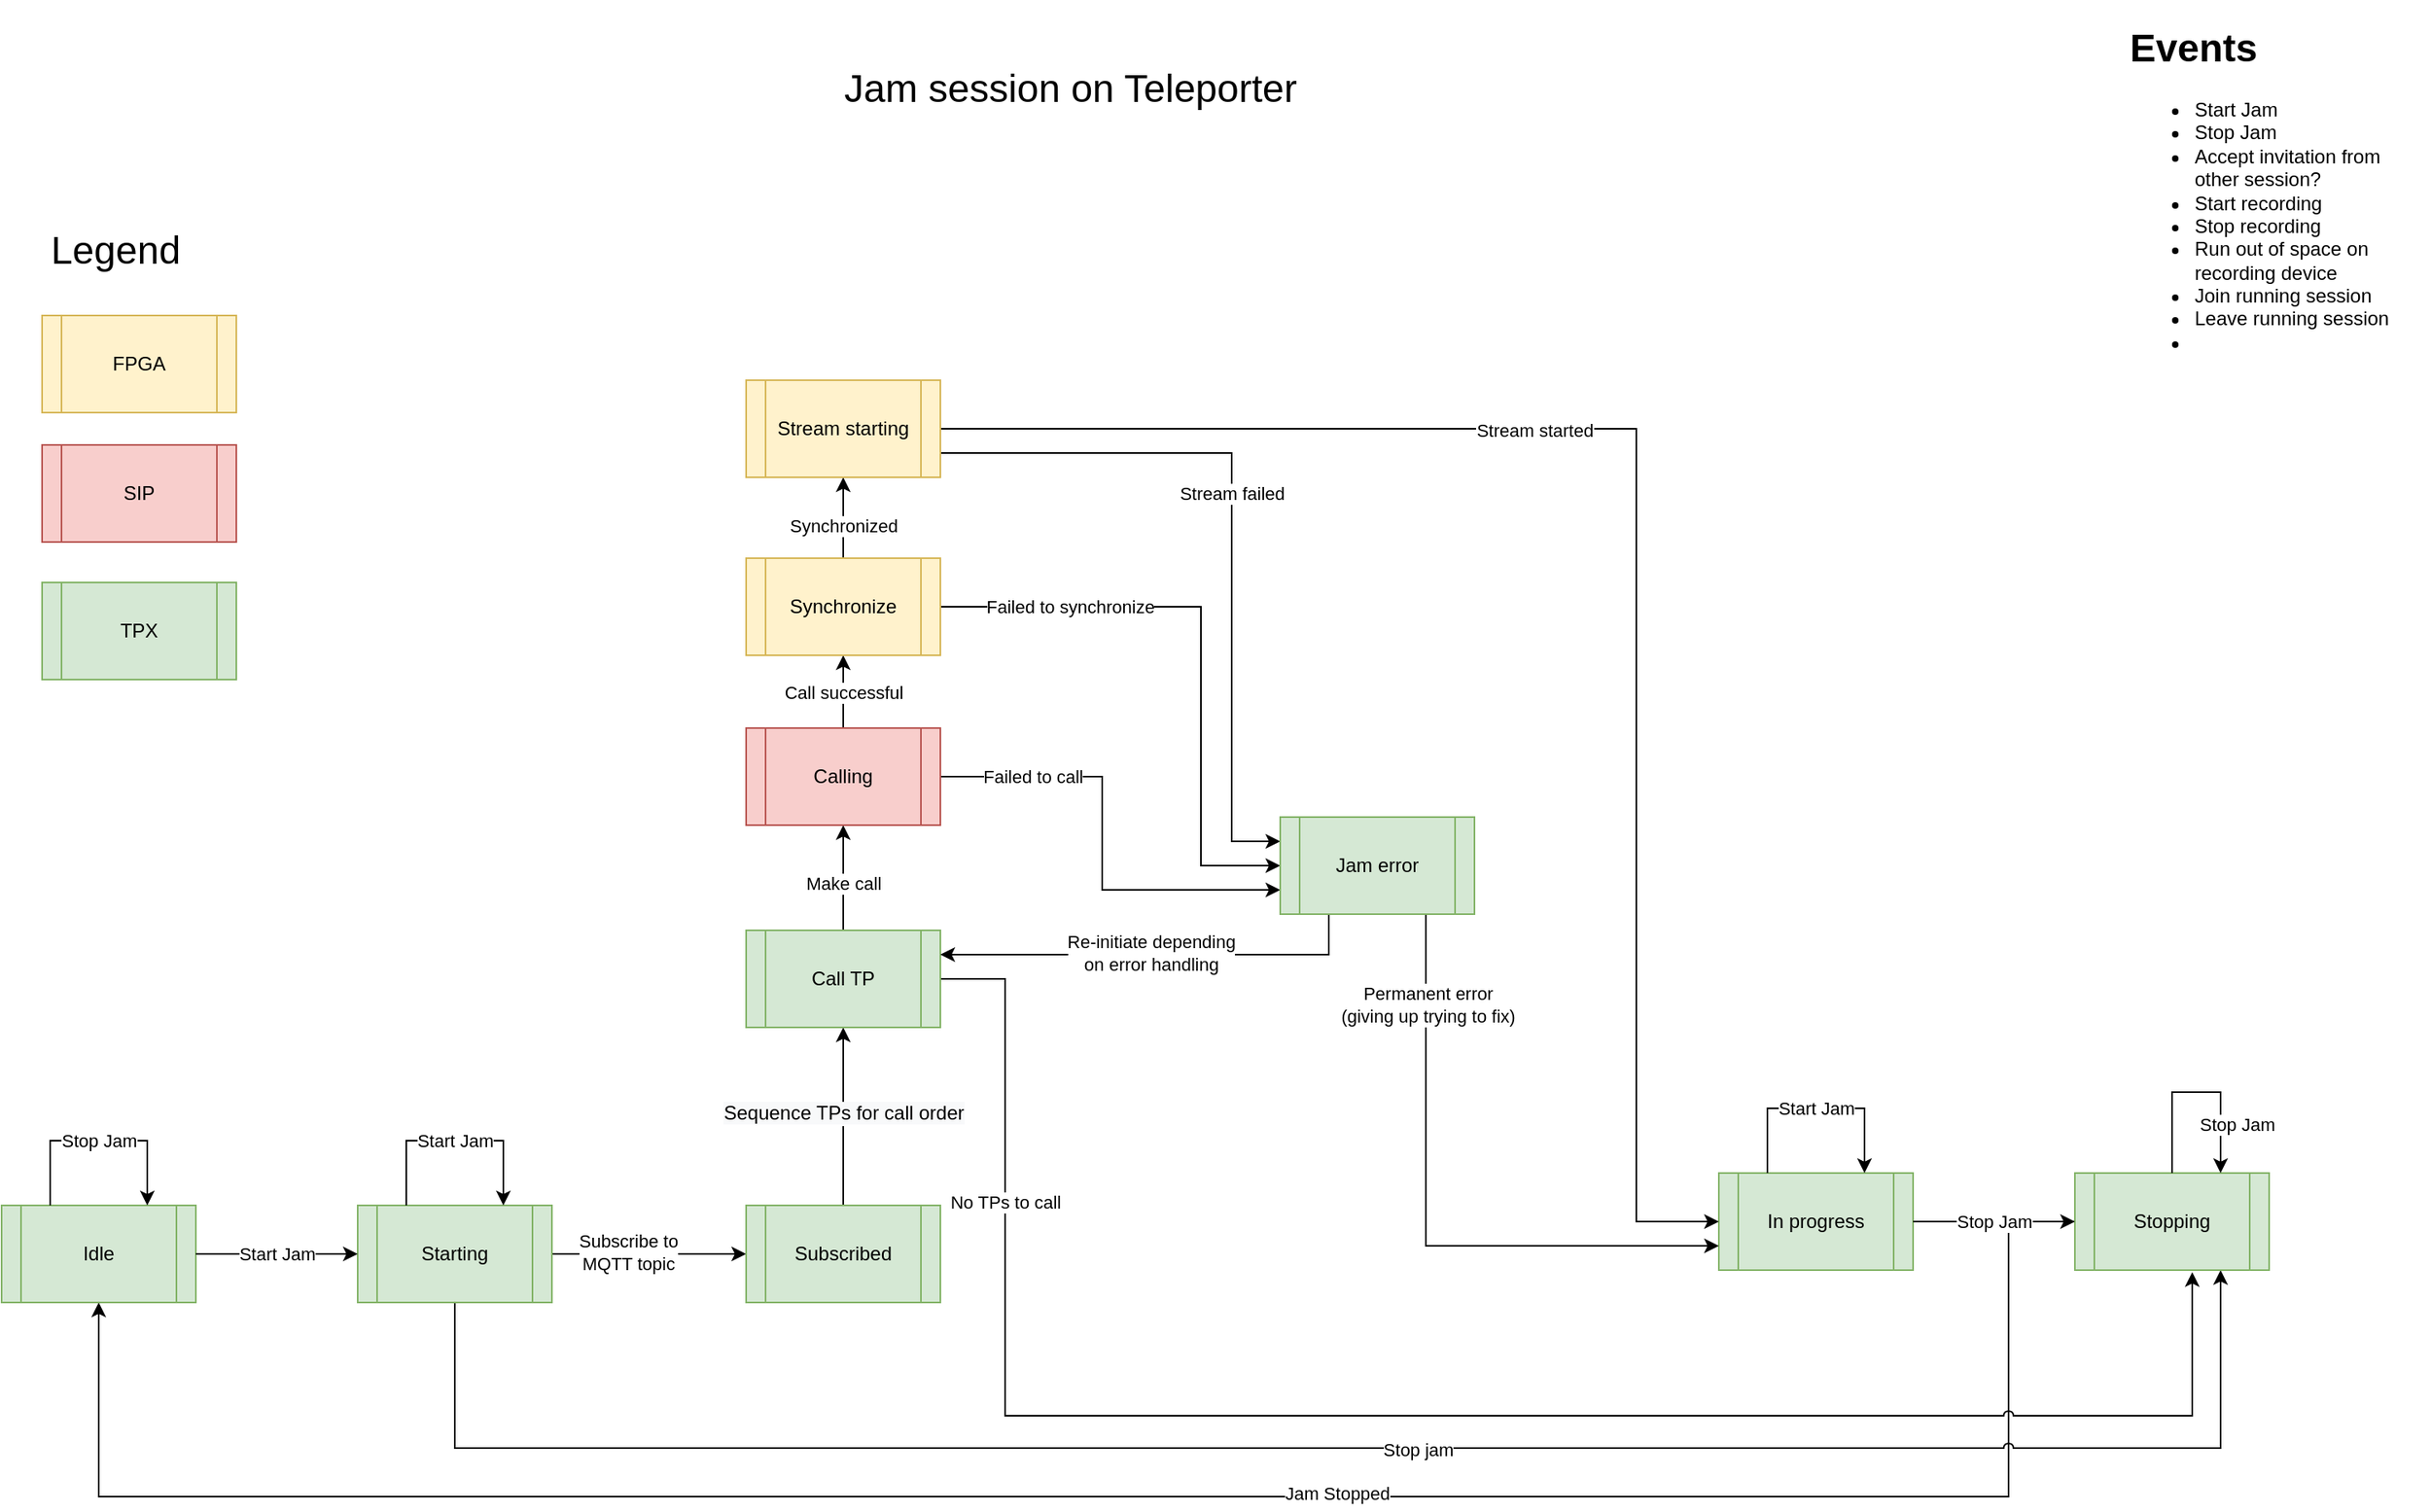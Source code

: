 <mxfile version="15.7.3" type="device" pages="5"><diagram id="mEreoi42ZR92TpzuEoXY" name="Jam session Teleporter"><mxGraphModel dx="1106" dy="2125" grid="1" gridSize="10" guides="1" tooltips="1" connect="1" arrows="1" fold="1" page="1" pageScale="1" pageWidth="850" pageHeight="1100" math="0" shadow="0"><root><mxCell id="0"/><mxCell id="1" parent="0"/><mxCell id="ZJnHxktaA1K_hiV-Tlbz-1" style="edgeStyle=orthogonalEdgeStyle;rounded=0;orthogonalLoop=1;jettySize=auto;html=1;exitX=1;exitY=0.5;exitDx=0;exitDy=0;entryX=0.5;entryY=1;entryDx=0;entryDy=0;jumpStyle=arc;" edge="1" parent="1" source="pVhmC3GO4_gb4KKHQz5N-14" target="pVhmC3GO4_gb4KKHQz5N-12"><mxGeometry relative="1" as="geometry"><Array as="points"><mxPoint x="1250" y="400"/><mxPoint x="1250" y="570"/><mxPoint x="70" y="570"/></Array></mxGeometry></mxCell><mxCell id="ZJnHxktaA1K_hiV-Tlbz-2" value="Jam Stopped" style="edgeLabel;html=1;align=center;verticalAlign=middle;resizable=0;points=[];" vertex="1" connectable="0" parent="ZJnHxktaA1K_hiV-Tlbz-1"><mxGeometry x="-0.085" y="-2" relative="1" as="geometry"><mxPoint as="offset"/></mxGeometry></mxCell><UserObject label="In progress" link="data:page/id,9lnVXU8aen6mzVKK0a2o" id="pVhmC3GO4_gb4KKHQz5N-11"><mxCell style="shape=process;whiteSpace=wrap;html=1;backgroundOutline=1;fillColor=#d5e8d4;strokeColor=#82b366;" parent="1" vertex="1"><mxGeometry x="1071" y="370" width="120" height="60" as="geometry"/></mxCell></UserObject><UserObject label="Idle" link="data:page/id,U8EBaOdCLR7E3r8FAbFl" id="pVhmC3GO4_gb4KKHQz5N-12"><mxCell style="shape=process;whiteSpace=wrap;html=1;backgroundOutline=1;fillColor=#d5e8d4;strokeColor=#82b366;" parent="1" vertex="1"><mxGeometry x="10" y="390" width="120" height="60" as="geometry"/></mxCell></UserObject><mxCell id="V5wpgYcq1DKwJ6-na83f-2" style="edgeStyle=orthogonalEdgeStyle;rounded=0;jumpStyle=arc;orthogonalLoop=1;jettySize=auto;html=1;exitX=1;exitY=0.5;exitDx=0;exitDy=0;" edge="1" parent="1" source="pVhmC3GO4_gb4KKHQz5N-13" target="V5wpgYcq1DKwJ6-na83f-1"><mxGeometry relative="1" as="geometry"/></mxCell><mxCell id="V5wpgYcq1DKwJ6-na83f-4" value="Subscribe to&lt;br&gt;MQTT topic" style="edgeLabel;html=1;align=center;verticalAlign=middle;resizable=0;points=[];" vertex="1" connectable="0" parent="V5wpgYcq1DKwJ6-na83f-2"><mxGeometry x="-0.222" y="1" relative="1" as="geometry"><mxPoint as="offset"/></mxGeometry></mxCell><mxCell id="V5wpgYcq1DKwJ6-na83f-5" style="edgeStyle=orthogonalEdgeStyle;rounded=0;jumpStyle=arc;orthogonalLoop=1;jettySize=auto;html=1;exitX=0.5;exitY=1;exitDx=0;exitDy=0;entryX=0.75;entryY=1;entryDx=0;entryDy=0;" edge="1" parent="1" source="pVhmC3GO4_gb4KKHQz5N-13" target="pVhmC3GO4_gb4KKHQz5N-14"><mxGeometry relative="1" as="geometry"><Array as="points"><mxPoint x="290" y="540"/><mxPoint x="1381" y="540"/></Array></mxGeometry></mxCell><mxCell id="-7IZi6MVh6Vy-vVD-bEq-19" value="Stop jam" style="edgeLabel;html=1;align=center;verticalAlign=middle;resizable=0;points=[];fontSize=11;" vertex="1" connectable="0" parent="V5wpgYcq1DKwJ6-na83f-5"><mxGeometry x="0.061" y="-1" relative="1" as="geometry"><mxPoint as="offset"/></mxGeometry></mxCell><UserObject label="Starting" link="data:page/id,Y24iEUwC7vuxqg33h6Id" id="pVhmC3GO4_gb4KKHQz5N-13"><mxCell style="shape=process;whiteSpace=wrap;html=1;backgroundOutline=1;fillColor=#d5e8d4;strokeColor=#82b366;" parent="1" vertex="1"><mxGeometry x="230" y="390" width="120" height="60" as="geometry"/></mxCell></UserObject><UserObject label="Stopping" link="data:page/id,RalXxItAXEA23QHP0CHe" id="pVhmC3GO4_gb4KKHQz5N-14"><mxCell style="shape=process;whiteSpace=wrap;html=1;backgroundOutline=1;fillColor=#d5e8d4;strokeColor=#82b366;" parent="1" vertex="1"><mxGeometry x="1291" y="370" width="120" height="60" as="geometry"/></mxCell></UserObject><mxCell id="pVhmC3GO4_gb4KKHQz5N-18" value="" style="endArrow=classic;html=1;rounded=0;exitX=1;exitY=0.5;exitDx=0;exitDy=0;entryX=0;entryY=0.5;entryDx=0;entryDy=0;" parent="1" source="pVhmC3GO4_gb4KKHQz5N-12" target="pVhmC3GO4_gb4KKHQz5N-13" edge="1"><mxGeometry relative="1" as="geometry"><mxPoint x="140" y="520" as="sourcePoint"/><mxPoint x="240" y="520" as="targetPoint"/></mxGeometry></mxCell><mxCell id="pVhmC3GO4_gb4KKHQz5N-19" value="Start Jam" style="edgeLabel;resizable=0;html=1;align=center;verticalAlign=middle;" parent="pVhmC3GO4_gb4KKHQz5N-18" connectable="0" vertex="1"><mxGeometry relative="1" as="geometry"/></mxCell><mxCell id="pVhmC3GO4_gb4KKHQz5N-20" value="" style="endArrow=classic;html=1;rounded=0;exitX=0.25;exitY=0;exitDx=0;exitDy=0;entryX=0.75;entryY=0;entryDx=0;entryDy=0;" parent="1" source="pVhmC3GO4_gb4KKHQz5N-13" target="pVhmC3GO4_gb4KKHQz5N-13" edge="1"><mxGeometry relative="1" as="geometry"><mxPoint x="240" y="320" as="sourcePoint"/><mxPoint x="310" y="380" as="targetPoint"/><Array as="points"><mxPoint x="260" y="350"/><mxPoint x="290" y="350"/><mxPoint x="320" y="350"/></Array></mxGeometry></mxCell><mxCell id="pVhmC3GO4_gb4KKHQz5N-21" value="Start Jam" style="edgeLabel;resizable=0;html=1;align=center;verticalAlign=middle;" parent="pVhmC3GO4_gb4KKHQz5N-20" connectable="0" vertex="1"><mxGeometry relative="1" as="geometry"/></mxCell><mxCell id="pVhmC3GO4_gb4KKHQz5N-23" value="" style="endArrow=classic;html=1;rounded=0;exitX=0.25;exitY=0;exitDx=0;exitDy=0;entryX=0.75;entryY=0;entryDx=0;entryDy=0;" parent="1" source="pVhmC3GO4_gb4KKHQz5N-12" target="pVhmC3GO4_gb4KKHQz5N-12" edge="1"><mxGeometry relative="1" as="geometry"><mxPoint x="50" y="260" as="sourcePoint"/><mxPoint x="150" y="260" as="targetPoint"/><Array as="points"><mxPoint x="40" y="350"/><mxPoint x="100" y="350"/></Array></mxGeometry></mxCell><mxCell id="pVhmC3GO4_gb4KKHQz5N-24" value="Stop Jam" style="edgeLabel;resizable=0;html=1;align=center;verticalAlign=middle;" parent="pVhmC3GO4_gb4KKHQz5N-23" connectable="0" vertex="1"><mxGeometry relative="1" as="geometry"/></mxCell><mxCell id="pVhmC3GO4_gb4KKHQz5N-30" value="" style="endArrow=classic;html=1;rounded=0;exitX=1;exitY=0.5;exitDx=0;exitDy=0;entryX=0;entryY=0.5;entryDx=0;entryDy=0;" parent="1" source="pVhmC3GO4_gb4KKHQz5N-11" target="pVhmC3GO4_gb4KKHQz5N-14" edge="1"><mxGeometry relative="1" as="geometry"><mxPoint x="1181" y="450" as="sourcePoint"/><mxPoint x="1281" y="450" as="targetPoint"/></mxGeometry></mxCell><mxCell id="pVhmC3GO4_gb4KKHQz5N-31" value="Stop Jam" style="edgeLabel;resizable=0;html=1;align=center;verticalAlign=middle;" parent="pVhmC3GO4_gb4KKHQz5N-30" connectable="0" vertex="1"><mxGeometry relative="1" as="geometry"/></mxCell><mxCell id="dGB7762fwocxFcGbiS_j-3" value="" style="endArrow=classic;html=1;rounded=0;exitX=0.25;exitY=0;exitDx=0;exitDy=0;entryX=0.75;entryY=0;entryDx=0;entryDy=0;" parent="1" source="pVhmC3GO4_gb4KKHQz5N-11" target="pVhmC3GO4_gb4KKHQz5N-11" edge="1"><mxGeometry relative="1" as="geometry"><mxPoint x="1091" y="360" as="sourcePoint"/><mxPoint x="1181" y="350" as="targetPoint"/><Array as="points"><mxPoint x="1101" y="330"/><mxPoint x="1131" y="330"/><mxPoint x="1161" y="330"/></Array></mxGeometry></mxCell><mxCell id="dGB7762fwocxFcGbiS_j-4" value="Start Jam" style="edgeLabel;resizable=0;html=1;align=center;verticalAlign=middle;" parent="dGB7762fwocxFcGbiS_j-3" connectable="0" vertex="1"><mxGeometry relative="1" as="geometry"/></mxCell><mxCell id="fjxfh3IxzhqPspn0pyld-1" value="&lt;h1&gt;Events&lt;/h1&gt;&lt;div&gt;&lt;ul&gt;&lt;li&gt;Start Jam&lt;/li&gt;&lt;li&gt;Stop Jam&lt;/li&gt;&lt;li&gt;Accept invitation from other session?&lt;/li&gt;&lt;li&gt;Start recording&lt;/li&gt;&lt;li&gt;Stop recording&lt;/li&gt;&lt;li&gt;Run out of space on recording device&lt;/li&gt;&lt;li&gt;Join running session&lt;/li&gt;&lt;li&gt;Leave running session&lt;/li&gt;&lt;li&gt;&lt;br&gt;&lt;/li&gt;&lt;/ul&gt;&lt;/div&gt;" style="text;html=1;strokeColor=none;fillColor=none;spacing=5;spacingTop=-20;whiteSpace=wrap;overflow=hidden;rounded=0;" parent="1" vertex="1"><mxGeometry x="1320" y="-345" width="190" height="230" as="geometry"/></mxCell><mxCell id="KgG6YHfU0Pqj8Ie7QNVB-2" style="edgeStyle=orthogonalEdgeStyle;rounded=0;jumpStyle=arc;orthogonalLoop=1;jettySize=auto;html=1;exitX=0.5;exitY=0;exitDx=0;exitDy=0;entryX=0.5;entryY=1;entryDx=0;entryDy=0;" edge="1" parent="1" source="V5wpgYcq1DKwJ6-na83f-1" target="KgG6YHfU0Pqj8Ie7QNVB-1"><mxGeometry relative="1" as="geometry"/></mxCell><mxCell id="-7IZi6MVh6Vy-vVD-bEq-4" value="&lt;span style=&quot;font-size: 12px ; background-color: rgb(248 , 249 , 250)&quot;&gt;Sequence TPs for call order&lt;/span&gt;" style="edgeLabel;html=1;align=center;verticalAlign=middle;resizable=0;points=[];" vertex="1" connectable="0" parent="KgG6YHfU0Pqj8Ie7QNVB-2"><mxGeometry x="0.125" relative="1" as="geometry"><mxPoint y="5" as="offset"/></mxGeometry></mxCell><UserObject label="Subscribed" id="V5wpgYcq1DKwJ6-na83f-1"><mxCell style="shape=process;whiteSpace=wrap;html=1;backgroundOutline=1;fillColor=#d5e8d4;strokeColor=#82b366;" vertex="1" parent="1"><mxGeometry x="470" y="390" width="120" height="60" as="geometry"/></mxCell></UserObject><mxCell id="-7IZi6MVh6Vy-vVD-bEq-2" style="edgeStyle=orthogonalEdgeStyle;rounded=0;jumpStyle=arc;orthogonalLoop=1;jettySize=auto;html=1;exitX=0.5;exitY=0;exitDx=0;exitDy=0;entryX=0.5;entryY=1;entryDx=0;entryDy=0;" edge="1" parent="1" source="KgG6YHfU0Pqj8Ie7QNVB-1" target="-7IZi6MVh6Vy-vVD-bEq-1"><mxGeometry relative="1" as="geometry"/></mxCell><mxCell id="-7IZi6MVh6Vy-vVD-bEq-3" value="Make call" style="edgeLabel;html=1;align=center;verticalAlign=middle;resizable=0;points=[];" vertex="1" connectable="0" parent="-7IZi6MVh6Vy-vVD-bEq-2"><mxGeometry x="-0.5" y="2" relative="1" as="geometry"><mxPoint x="2" y="-13" as="offset"/></mxGeometry></mxCell><mxCell id="-7IZi6MVh6Vy-vVD-bEq-24" style="edgeStyle=orthogonalEdgeStyle;rounded=0;jumpStyle=arc;orthogonalLoop=1;jettySize=auto;html=1;exitX=1;exitY=0.5;exitDx=0;exitDy=0;fontSize=11;entryX=0.604;entryY=1.021;entryDx=0;entryDy=0;entryPerimeter=0;" edge="1" parent="1" source="KgG6YHfU0Pqj8Ie7QNVB-1" target="pVhmC3GO4_gb4KKHQz5N-14"><mxGeometry relative="1" as="geometry"><mxPoint x="1260" y="530" as="targetPoint"/><Array as="points"><mxPoint x="630" y="250"/><mxPoint x="630" y="520"/><mxPoint x="1363" y="520"/></Array></mxGeometry></mxCell><mxCell id="-7IZi6MVh6Vy-vVD-bEq-25" value="No TPs to call" style="edgeLabel;html=1;align=center;verticalAlign=middle;resizable=0;points=[];fontSize=11;" vertex="1" connectable="0" parent="-7IZi6MVh6Vy-vVD-bEq-24"><mxGeometry x="-0.686" relative="1" as="geometry"><mxPoint as="offset"/></mxGeometry></mxCell><UserObject label="Call TP" id="KgG6YHfU0Pqj8Ie7QNVB-1"><mxCell style="shape=process;whiteSpace=wrap;html=1;backgroundOutline=1;fillColor=#d5e8d4;strokeColor=#82b366;" vertex="1" parent="1"><mxGeometry x="470" y="220" width="120" height="60" as="geometry"/></mxCell></UserObject><mxCell id="-7IZi6MVh6Vy-vVD-bEq-6" value="Call successful" style="edgeStyle=orthogonalEdgeStyle;rounded=0;jumpStyle=arc;orthogonalLoop=1;jettySize=auto;html=1;exitX=0.5;exitY=0;exitDx=0;exitDy=0;entryX=0.5;entryY=1;entryDx=0;entryDy=0;" edge="1" parent="1" source="-7IZi6MVh6Vy-vVD-bEq-1" target="-7IZi6MVh6Vy-vVD-bEq-5"><mxGeometry relative="1" as="geometry"/></mxCell><mxCell id="-7IZi6MVh6Vy-vVD-bEq-22" style="edgeStyle=orthogonalEdgeStyle;rounded=0;jumpStyle=arc;orthogonalLoop=1;jettySize=auto;html=1;exitX=1;exitY=0.5;exitDx=0;exitDy=0;fontSize=11;entryX=0;entryY=0.75;entryDx=0;entryDy=0;" edge="1" parent="1" source="-7IZi6MVh6Vy-vVD-bEq-1" target="-7IZi6MVh6Vy-vVD-bEq-31"><mxGeometry relative="1" as="geometry"><Array as="points"><mxPoint x="690" y="125"/><mxPoint x="690" y="195"/></Array></mxGeometry></mxCell><mxCell id="-7IZi6MVh6Vy-vVD-bEq-23" value="Failed to call" style="edgeLabel;html=1;align=center;verticalAlign=middle;resizable=0;points=[];fontSize=11;" vertex="1" connectable="0" parent="-7IZi6MVh6Vy-vVD-bEq-22"><mxGeometry x="-0.626" y="1" relative="1" as="geometry"><mxPoint x="4" y="1" as="offset"/></mxGeometry></mxCell><UserObject label="Calling" id="-7IZi6MVh6Vy-vVD-bEq-1"><mxCell style="shape=process;whiteSpace=wrap;html=1;backgroundOutline=1;fillColor=#f8cecc;strokeColor=#b85450;" vertex="1" parent="1"><mxGeometry x="470" y="95" width="120" height="60" as="geometry"/></mxCell></UserObject><mxCell id="-7IZi6MVh6Vy-vVD-bEq-8" value="Synchronized" style="edgeStyle=orthogonalEdgeStyle;rounded=0;jumpStyle=arc;orthogonalLoop=1;jettySize=auto;html=1;exitX=0.5;exitY=0;exitDx=0;exitDy=0;" edge="1" parent="1" source="-7IZi6MVh6Vy-vVD-bEq-5" target="-7IZi6MVh6Vy-vVD-bEq-7"><mxGeometry x="-0.2" relative="1" as="geometry"><mxPoint as="offset"/></mxGeometry></mxCell><mxCell id="-7IZi6MVh6Vy-vVD-bEq-20" style="edgeStyle=orthogonalEdgeStyle;rounded=0;jumpStyle=arc;orthogonalLoop=1;jettySize=auto;html=1;exitX=1;exitY=0.5;exitDx=0;exitDy=0;entryX=0;entryY=0.5;entryDx=0;entryDy=0;fontSize=11;" edge="1" parent="1" source="-7IZi6MVh6Vy-vVD-bEq-5" target="-7IZi6MVh6Vy-vVD-bEq-31"><mxGeometry relative="1" as="geometry"><Array as="points"><mxPoint x="751" y="20"/><mxPoint x="751" y="180"/></Array></mxGeometry></mxCell><mxCell id="-7IZi6MVh6Vy-vVD-bEq-21" value="Failed to synchronize" style="edgeLabel;html=1;align=center;verticalAlign=middle;resizable=0;points=[];fontSize=11;" vertex="1" connectable="0" parent="-7IZi6MVh6Vy-vVD-bEq-20"><mxGeometry x="-0.4" y="-2" relative="1" as="geometry"><mxPoint x="-31" y="-2" as="offset"/></mxGeometry></mxCell><UserObject label="Synchronize" id="-7IZi6MVh6Vy-vVD-bEq-5"><mxCell style="shape=process;whiteSpace=wrap;html=1;backgroundOutline=1;fillColor=#fff2cc;strokeColor=#d6b656;" vertex="1" parent="1"><mxGeometry x="470" y="-10" width="120" height="60" as="geometry"/></mxCell></UserObject><mxCell id="-7IZi6MVh6Vy-vVD-bEq-10" style="edgeStyle=orthogonalEdgeStyle;rounded=0;jumpStyle=arc;orthogonalLoop=1;jettySize=auto;html=1;exitX=1;exitY=0.5;exitDx=0;exitDy=0;entryX=0;entryY=0.5;entryDx=0;entryDy=0;" edge="1" parent="1" source="-7IZi6MVh6Vy-vVD-bEq-7" target="pVhmC3GO4_gb4KKHQz5N-11"><mxGeometry relative="1" as="geometry"><Array as="points"><mxPoint x="1020" y="-90"/><mxPoint x="1020" y="400"/></Array></mxGeometry></mxCell><mxCell id="-7IZi6MVh6Vy-vVD-bEq-11" value="Stream started" style="edgeLabel;html=1;align=center;verticalAlign=middle;resizable=0;points=[];" vertex="1" connectable="0" parent="-7IZi6MVh6Vy-vVD-bEq-10"><mxGeometry x="-0.245" y="-1" relative="1" as="geometry"><mxPoint as="offset"/></mxGeometry></mxCell><mxCell id="-7IZi6MVh6Vy-vVD-bEq-27" style="edgeStyle=orthogonalEdgeStyle;rounded=0;jumpStyle=arc;orthogonalLoop=1;jettySize=auto;html=1;exitX=1;exitY=0.75;exitDx=0;exitDy=0;entryX=0;entryY=0.25;entryDx=0;entryDy=0;fontSize=11;" edge="1" parent="1" source="-7IZi6MVh6Vy-vVD-bEq-7" target="-7IZi6MVh6Vy-vVD-bEq-31"><mxGeometry relative="1" as="geometry"><Array as="points"><mxPoint x="770" y="-75"/><mxPoint x="770" y="165"/></Array></mxGeometry></mxCell><mxCell id="-7IZi6MVh6Vy-vVD-bEq-30" value="Stream failed" style="edgeLabel;html=1;align=center;verticalAlign=middle;resizable=0;points=[];fontSize=11;" vertex="1" connectable="0" parent="-7IZi6MVh6Vy-vVD-bEq-27"><mxGeometry x="0.252" relative="1" as="geometry"><mxPoint y="-77" as="offset"/></mxGeometry></mxCell><UserObject label="Stream starting" id="-7IZi6MVh6Vy-vVD-bEq-7"><mxCell style="shape=process;whiteSpace=wrap;html=1;backgroundOutline=1;fillColor=#fff2cc;strokeColor=#d6b656;" vertex="1" parent="1"><mxGeometry x="470" y="-120" width="120" height="60" as="geometry"/></mxCell></UserObject><UserObject label="TPX" id="-7IZi6MVh6Vy-vVD-bEq-14"><mxCell style="shape=process;whiteSpace=wrap;html=1;backgroundOutline=1;fillColor=#d5e8d4;strokeColor=#82b366;" vertex="1" parent="1"><mxGeometry x="35" y="5" width="120" height="60" as="geometry"/></mxCell></UserObject><UserObject label="SIP" id="-7IZi6MVh6Vy-vVD-bEq-15"><mxCell style="shape=process;whiteSpace=wrap;html=1;backgroundOutline=1;fillColor=#f8cecc;strokeColor=#b85450;" vertex="1" parent="1"><mxGeometry x="35" y="-80" width="120" height="60" as="geometry"/></mxCell></UserObject><UserObject label="FPGA" id="-7IZi6MVh6Vy-vVD-bEq-16"><mxCell style="shape=process;whiteSpace=wrap;html=1;backgroundOutline=1;fillColor=#fff2cc;strokeColor=#d6b656;" vertex="1" parent="1"><mxGeometry x="35" y="-160" width="120" height="60" as="geometry"/></mxCell></UserObject><mxCell id="-7IZi6MVh6Vy-vVD-bEq-17" value="&lt;font style=&quot;font-size: 24px&quot;&gt;Legend&lt;/font&gt;" style="text;html=1;align=center;verticalAlign=middle;resizable=0;points=[];autosize=1;strokeColor=none;fillColor=none;" vertex="1" parent="1"><mxGeometry x="30" y="-210" width="100" height="20" as="geometry"/></mxCell><mxCell id="-7IZi6MVh6Vy-vVD-bEq-26" value="&lt;font style=&quot;font-size: 24px&quot;&gt;Jam session on Teleporter&lt;/font&gt;" style="text;html=1;align=center;verticalAlign=middle;resizable=0;points=[];autosize=1;strokeColor=none;fillColor=none;" vertex="1" parent="1"><mxGeometry x="520" y="-310" width="300" height="20" as="geometry"/></mxCell><mxCell id="-7IZi6MVh6Vy-vVD-bEq-28" style="edgeStyle=orthogonalEdgeStyle;rounded=0;jumpStyle=arc;orthogonalLoop=1;jettySize=auto;html=1;exitX=0.5;exitY=0;exitDx=0;exitDy=0;entryX=0.75;entryY=0;entryDx=0;entryDy=0;fontSize=11;" edge="1" parent="1" source="pVhmC3GO4_gb4KKHQz5N-14" target="pVhmC3GO4_gb4KKHQz5N-14"><mxGeometry relative="1" as="geometry"><Array as="points"><mxPoint x="1351" y="320"/><mxPoint x="1381" y="320"/></Array></mxGeometry></mxCell><mxCell id="-7IZi6MVh6Vy-vVD-bEq-29" value="Stop Jam" style="edgeLabel;html=1;align=center;verticalAlign=middle;resizable=0;points=[];fontSize=11;" vertex="1" connectable="0" parent="-7IZi6MVh6Vy-vVD-bEq-28"><mxGeometry x="-0.031" y="1" relative="1" as="geometry"><mxPoint x="27" y="21" as="offset"/></mxGeometry></mxCell><mxCell id="-7IZi6MVh6Vy-vVD-bEq-35" style="edgeStyle=orthogonalEdgeStyle;rounded=0;jumpStyle=arc;orthogonalLoop=1;jettySize=auto;html=1;exitX=0.25;exitY=1;exitDx=0;exitDy=0;entryX=1;entryY=0.25;entryDx=0;entryDy=0;fontSize=11;" edge="1" parent="1" source="-7IZi6MVh6Vy-vVD-bEq-31" target="KgG6YHfU0Pqj8Ie7QNVB-1"><mxGeometry relative="1" as="geometry"/></mxCell><mxCell id="-7IZi6MVh6Vy-vVD-bEq-36" value="Re-initiate depending&lt;br&gt;on error handling" style="edgeLabel;html=1;align=center;verticalAlign=middle;resizable=0;points=[];fontSize=11;" vertex="1" connectable="0" parent="-7IZi6MVh6Vy-vVD-bEq-35"><mxGeometry x="-0.102" y="-1" relative="1" as="geometry"><mxPoint x="-16" as="offset"/></mxGeometry></mxCell><mxCell id="-7IZi6MVh6Vy-vVD-bEq-37" style="edgeStyle=orthogonalEdgeStyle;rounded=0;jumpStyle=arc;orthogonalLoop=1;jettySize=auto;html=1;exitX=0.75;exitY=1;exitDx=0;exitDy=0;entryX=0;entryY=0.75;entryDx=0;entryDy=0;fontSize=11;" edge="1" parent="1" source="-7IZi6MVh6Vy-vVD-bEq-31" target="pVhmC3GO4_gb4KKHQz5N-11"><mxGeometry relative="1" as="geometry"/></mxCell><mxCell id="-7IZi6MVh6Vy-vVD-bEq-38" value="Permanent error&lt;br&gt;(giving up trying to fix)" style="edgeLabel;html=1;align=center;verticalAlign=middle;resizable=0;points=[];fontSize=11;" vertex="1" connectable="0" parent="-7IZi6MVh6Vy-vVD-bEq-37"><mxGeometry x="-0.71" y="1" relative="1" as="geometry"><mxPoint as="offset"/></mxGeometry></mxCell><UserObject label="Jam error" id="-7IZi6MVh6Vy-vVD-bEq-31"><mxCell style="shape=process;whiteSpace=wrap;html=1;backgroundOutline=1;fillColor=#d5e8d4;strokeColor=#82b366;" vertex="1" parent="1"><mxGeometry x="800" y="150" width="120" height="60" as="geometry"/></mxCell></UserObject></root></mxGraphModel></diagram><diagram id="U8EBaOdCLR7E3r8FAbFl" name="Stopped"><mxGraphModel dx="1106" dy="1025" grid="1" gridSize="10" guides="1" tooltips="1" connect="1" arrows="1" fold="1" page="1" pageScale="1" pageWidth="850" pageHeight="1100" math="0" shadow="0"><root><mxCell id="ve-mot5oM6UJp3JbKPrW-0"/><mxCell id="ve-mot5oM6UJp3JbKPrW-1" parent="ve-mot5oM6UJp3JbKPrW-0"/><mxCell id="N_oP3mbNTQn0tUcfsaIH-0" value="&lt;div&gt;Stopped&lt;/div&gt;" style="shape=process;whiteSpace=wrap;html=1;backgroundOutline=1;" parent="ve-mot5oM6UJp3JbKPrW-1" vertex="1"><mxGeometry x="290" y="410" width="120" height="60" as="geometry"/></mxCell></root></mxGraphModel></diagram><diagram id="Y24iEUwC7vuxqg33h6Id" name="Starting"><mxGraphModel dx="1106" dy="1025" grid="1" gridSize="10" guides="1" tooltips="1" connect="1" arrows="1" fold="1" page="1" pageScale="1" pageWidth="850" pageHeight="1100" math="0" shadow="0"><root><mxCell id="HUcKMueWm97I8SLnSeTN-0"/><mxCell id="HUcKMueWm97I8SLnSeTN-1" parent="HUcKMueWm97I8SLnSeTN-0"/><mxCell id="SbcH7-xLrZODHvgJ3uC9-0" value="Starting" style="shape=process;whiteSpace=wrap;html=1;backgroundOutline=1;" parent="HUcKMueWm97I8SLnSeTN-1" vertex="1"><mxGeometry x="140" y="340" width="120" height="60" as="geometry"/></mxCell><mxCell id="SbcH7-xLrZODHvgJ3uC9-1" value="" style="shape=flexArrow;endArrow=classic;html=1;rounded=0;jumpStyle=arc;exitX=1;exitY=0.5;exitDx=0;exitDy=0;entryX=0;entryY=0.5;entryDx=0;entryDy=0;" parent="HUcKMueWm97I8SLnSeTN-1" source="SbcH7-xLrZODHvgJ3uC9-0" target="SbcH7-xLrZODHvgJ3uC9-2" edge="1"><mxGeometry width="50" height="50" relative="1" as="geometry"><mxPoint x="440" y="470" as="sourcePoint"/><mxPoint x="380" y="370" as="targetPoint"/></mxGeometry></mxCell><mxCell id="SbcH7-xLrZODHvgJ3uC9-2" value="Sub to topic" style="shape=process;whiteSpace=wrap;html=1;backgroundOutline=1;" parent="HUcKMueWm97I8SLnSeTN-1" vertex="1"><mxGeometry x="350" y="340" width="120" height="60" as="geometry"/></mxCell><mxCell id="SbcH7-xLrZODHvgJ3uC9-3" value="" style="shape=flexArrow;endArrow=classic;html=1;rounded=0;jumpStyle=arc;exitX=1;exitY=0.5;exitDx=0;exitDy=0;entryX=0;entryY=0.5;entryDx=0;entryDy=0;" parent="HUcKMueWm97I8SLnSeTN-1" source="SbcH7-xLrZODHvgJ3uC9-2" target="SbcH7-xLrZODHvgJ3uC9-4" edge="1"><mxGeometry width="50" height="50" relative="1" as="geometry"><mxPoint x="630" y="460" as="sourcePoint"/><mxPoint x="610" y="370" as="targetPoint"/></mxGeometry></mxCell><mxCell id="SbcH7-xLrZODHvgJ3uC9-4" value="Call other TPs" style="shape=process;whiteSpace=wrap;html=1;backgroundOutline=1;" parent="HUcKMueWm97I8SLnSeTN-1" vertex="1"><mxGeometry x="580" y="340" width="120" height="60" as="geometry"/></mxCell><mxCell id="G7mInbgp-_WsmHiPG2Vn-0" value="Start Stream (FPGA)" style="shape=process;whiteSpace=wrap;html=1;backgroundOutline=1;" parent="HUcKMueWm97I8SLnSeTN-1" vertex="1"><mxGeometry x="800" y="340" width="120" height="60" as="geometry"/></mxCell><mxCell id="G7mInbgp-_WsmHiPG2Vn-1" value="" style="shape=flexArrow;endArrow=classic;html=1;rounded=0;jumpStyle=arc;exitX=1;exitY=0.5;exitDx=0;exitDy=0;entryX=0;entryY=0.5;entryDx=0;entryDy=0;" parent="HUcKMueWm97I8SLnSeTN-1" source="SbcH7-xLrZODHvgJ3uC9-4" target="G7mInbgp-_WsmHiPG2Vn-0" edge="1"><mxGeometry width="50" height="50" relative="1" as="geometry"><mxPoint x="470" y="580" as="sourcePoint"/><mxPoint x="520" y="530" as="targetPoint"/></mxGeometry></mxCell><mxCell id="G7mInbgp-_WsmHiPG2Vn-2" value="" style="shape=flexArrow;endArrow=classic;html=1;rounded=0;jumpStyle=arc;exitX=1;exitY=0.5;exitDx=0;exitDy=0;entryX=0;entryY=0.5;entryDx=0;entryDy=0;" parent="HUcKMueWm97I8SLnSeTN-1" source="G7mInbgp-_WsmHiPG2Vn-0" target="G7mInbgp-_WsmHiPG2Vn-3" edge="1"><mxGeometry width="50" height="50" relative="1" as="geometry"><mxPoint x="1090" y="380" as="sourcePoint"/><mxPoint x="1110" y="370" as="targetPoint"/></mxGeometry></mxCell><mxCell id="G7mInbgp-_WsmHiPG2Vn-3" value="Started" style="shape=process;whiteSpace=wrap;html=1;backgroundOutline=1;" parent="HUcKMueWm97I8SLnSeTN-1" vertex="1"><mxGeometry x="1020" y="340" width="120" height="60" as="geometry"/></mxCell></root></mxGraphModel></diagram><diagram id="9lnVXU8aen6mzVKK0a2o" name="In progress"><mxGraphModel dx="1301" dy="1206" grid="1" gridSize="10" guides="1" tooltips="1" connect="1" arrows="1" fold="1" page="1" pageScale="1" pageWidth="850" pageHeight="1100" math="0" shadow="0"><root><mxCell id="5_yuI8NxLaBr0K2LZ67k-0"/><mxCell id="5_yuI8NxLaBr0K2LZ67k-1" parent="5_yuI8NxLaBr0K2LZ67k-0"/><mxCell id="t9evZ0jMhX8TTD4qMXVs-0" value="In progress" style="shape=process;whiteSpace=wrap;html=1;backgroundOutline=1;" parent="5_yuI8NxLaBr0K2LZ67k-1" vertex="1"><mxGeometry x="330" y="400" width="120" height="60" as="geometry"/></mxCell><mxCell id="t9evZ0jMhX8TTD4qMXVs-1" value="" style="endArrow=classic;html=1;rounded=0;jumpStyle=arc;entryX=0;entryY=0.5;entryDx=0;entryDy=0;exitX=0.5;exitY=1;exitDx=0;exitDy=0;" parent="5_yuI8NxLaBr0K2LZ67k-1" source="apl4U9tTFCpjBaHY3apw-10" target="t9evZ0jMhX8TTD4qMXVs-4" edge="1"><mxGeometry relative="1" as="geometry"><mxPoint x="470" y="1090" as="sourcePoint"/><mxPoint x="730" y="1090" as="targetPoint"/><Array as="points"><mxPoint x="520" y="1190"/></Array></mxGeometry></mxCell><mxCell id="t9evZ0jMhX8TTD4qMXVs-2" value="User accepts request from other session" style="edgeLabel;resizable=0;html=1;align=center;verticalAlign=middle;" parent="t9evZ0jMhX8TTD4qMXVs-1" connectable="0" vertex="1"><mxGeometry relative="1" as="geometry"/></mxCell><mxCell id="t9evZ0jMhX8TTD4qMXVs-3" value="&lt;div&gt;What perspective is this from?&lt;/div&gt;&lt;div&gt;User? TP? Birds eye?&lt;br&gt;&lt;/div&gt;" style="text;html=1;strokeColor=none;fillColor=none;align=center;verticalAlign=middle;whiteSpace=wrap;rounded=0;" parent="5_yuI8NxLaBr0K2LZ67k-1" vertex="1"><mxGeometry x="140" y="300" width="110" height="60" as="geometry"/></mxCell><mxCell id="t9evZ0jMhX8TTD4qMXVs-4" value="Disconnect from jam" style="shape=process;whiteSpace=wrap;html=1;backgroundOutline=1;fillColor=#ffe6cc;strokeColor=#d79b00;" parent="5_yuI8NxLaBr0K2LZ67k-1" vertex="1"><mxGeometry x="727.16" y="1160" width="120" height="60" as="geometry"/></mxCell><mxCell id="U2cGFHEbMnrkXrsbaVSz-0" value="Start multirecording" style="shape=process;whiteSpace=wrap;html=1;backgroundOutline=1;fillColor=#ffe6cc;strokeColor=#d79b00;" parent="5_yuI8NxLaBr0K2LZ67k-1" vertex="1"><mxGeometry x="620" y="520" width="120" height="60" as="geometry"/></mxCell><mxCell id="U2cGFHEbMnrkXrsbaVSz-1" value="Stop multirecording" style="shape=process;whiteSpace=wrap;html=1;backgroundOutline=1;fillColor=#ffe6cc;strokeColor=#d79b00;" parent="5_yuI8NxLaBr0K2LZ67k-1" vertex="1"><mxGeometry x="1020" y="520" width="120" height="60" as="geometry"/></mxCell><mxCell id="aXKzwXBC-v8HL8QMhPMJ-0" value="" style="endArrow=classic;html=1;rounded=0;exitX=1;exitY=0.5;exitDx=0;exitDy=0;entryX=0;entryY=0.5;entryDx=0;entryDy=0;" parent="5_yuI8NxLaBr0K2LZ67k-1" source="aXKzwXBC-v8HL8QMhPMJ-8" target="U2cGFHEbMnrkXrsbaVSz-0" edge="1"><mxGeometry relative="1" as="geometry"><mxPoint x="390" y="610" as="sourcePoint"/><mxPoint x="400" y="600" as="targetPoint"/></mxGeometry></mxCell><mxCell id="aXKzwXBC-v8HL8QMhPMJ-1" value="User starts multirecording" style="edgeLabel;resizable=0;html=1;align=center;verticalAlign=middle;" parent="aXKzwXBC-v8HL8QMhPMJ-0" connectable="0" vertex="1"><mxGeometry relative="1" as="geometry"/></mxCell><mxCell id="aXKzwXBC-v8HL8QMhPMJ-2" value="mutlirecording" style="shape=process;whiteSpace=wrap;html=1;backgroundOutline=1;" parent="5_yuI8NxLaBr0K2LZ67k-1" vertex="1"><mxGeometry x="830" y="520" width="120" height="60" as="geometry"/></mxCell><mxCell id="aXKzwXBC-v8HL8QMhPMJ-3" value="" style="shape=flexArrow;endArrow=classic;html=1;rounded=0;exitX=1;exitY=0.5;exitDx=0;exitDy=0;entryX=0;entryY=0.5;entryDx=0;entryDy=0;" parent="5_yuI8NxLaBr0K2LZ67k-1" source="U2cGFHEbMnrkXrsbaVSz-0" target="aXKzwXBC-v8HL8QMhPMJ-2" edge="1"><mxGeometry width="50" height="50" relative="1" as="geometry"><mxPoint x="750" y="480" as="sourcePoint"/><mxPoint x="800" y="430" as="targetPoint"/></mxGeometry></mxCell><mxCell id="aXKzwXBC-v8HL8QMhPMJ-4" value="" style="endArrow=classic;html=1;rounded=0;exitX=0.5;exitY=1;exitDx=0;exitDy=0;entryX=0.5;entryY=1;entryDx=0;entryDy=0;" parent="5_yuI8NxLaBr0K2LZ67k-1" edge="1"><mxGeometry relative="1" as="geometry"><mxPoint x="892" y="580" as="sourcePoint"/><mxPoint x="1082" y="580" as="targetPoint"/><Array as="points"><mxPoint x="892" y="650"/><mxPoint x="1082" y="650"/></Array></mxGeometry></mxCell><mxCell id="aXKzwXBC-v8HL8QMhPMJ-5" value="Stop Jam" style="edgeLabel;resizable=0;html=1;align=center;verticalAlign=middle;" parent="aXKzwXBC-v8HL8QMhPMJ-4" connectable="0" vertex="1"><mxGeometry relative="1" as="geometry"/></mxCell><mxCell id="aXKzwXBC-v8HL8QMhPMJ-6" value="" style="endArrow=classic;html=1;rounded=0;exitX=0.5;exitY=0;exitDx=0;exitDy=0;entryX=0.5;entryY=0;entryDx=0;entryDy=0;" parent="5_yuI8NxLaBr0K2LZ67k-1" source="aXKzwXBC-v8HL8QMhPMJ-2" target="U2cGFHEbMnrkXrsbaVSz-1" edge="1"><mxGeometry relative="1" as="geometry"><mxPoint x="930" y="450" as="sourcePoint"/><mxPoint x="1030" y="450" as="targetPoint"/><Array as="points"><mxPoint x="890" y="440"/><mxPoint x="1080" y="440"/></Array></mxGeometry></mxCell><mxCell id="aXKzwXBC-v8HL8QMhPMJ-7" value="User stops multirecording" style="edgeLabel;resizable=0;html=1;align=center;verticalAlign=middle;" parent="aXKzwXBC-v8HL8QMhPMJ-6" connectable="0" vertex="1"><mxGeometry relative="1" as="geometry"/></mxCell><mxCell id="aXKzwXBC-v8HL8QMhPMJ-8" value="multirecording stopped" style="shape=process;whiteSpace=wrap;html=1;backgroundOutline=1;" parent="5_yuI8NxLaBr0K2LZ67k-1" vertex="1"><mxGeometry x="340" y="520" width="120" height="60" as="geometry"/></mxCell><mxCell id="aXKzwXBC-v8HL8QMhPMJ-9" value="" style="shape=flexArrow;endArrow=classic;html=1;rounded=0;exitX=1;exitY=0.5;exitDx=0;exitDy=0;entryX=0.5;entryY=1;entryDx=0;entryDy=0;" parent="5_yuI8NxLaBr0K2LZ67k-1" source="U2cGFHEbMnrkXrsbaVSz-1" target="aXKzwXBC-v8HL8QMhPMJ-8" edge="1"><mxGeometry width="50" height="50" relative="1" as="geometry"><mxPoint x="1200" y="570" as="sourcePoint"/><mxPoint x="290" y="680" as="targetPoint"/><Array as="points"><mxPoint x="1210" y="550"/><mxPoint x="1210" y="680"/><mxPoint x="400" y="680"/></Array></mxGeometry></mxCell><mxCell id="apl4U9tTFCpjBaHY3apw-0" value="Connect to jam" style="shape=process;whiteSpace=wrap;html=1;backgroundOutline=1;fillColor=#ffe6cc;strokeColor=#d79b00;" parent="5_yuI8NxLaBr0K2LZ67k-1" vertex="1"><mxGeometry x="305" y="810" width="120" height="60" as="geometry"/></mxCell><mxCell id="apl4U9tTFCpjBaHY3apw-1" value="" style="endArrow=classic;html=1;rounded=0;entryX=0;entryY=0.5;entryDx=0;entryDy=0;" parent="5_yuI8NxLaBr0K2LZ67k-1" target="apl4U9tTFCpjBaHY3apw-0" edge="1"><mxGeometry relative="1" as="geometry"><mxPoint x="140" y="840" as="sourcePoint"/><mxPoint x="240" y="840" as="targetPoint"/></mxGeometry></mxCell><mxCell id="apl4U9tTFCpjBaHY3apw-2" value="User joins ongoing jam" style="edgeLabel;resizable=0;html=1;align=center;verticalAlign=middle;" parent="apl4U9tTFCpjBaHY3apw-1" connectable="0" vertex="1"><mxGeometry relative="1" as="geometry"/></mxCell><mxCell id="apl4U9tTFCpjBaHY3apw-3" value="" style="endArrow=classic;html=1;rounded=0;entryX=0;entryY=0.5;entryDx=0;entryDy=0;exitX=1;exitY=0.5;exitDx=0;exitDy=0;" parent="5_yuI8NxLaBr0K2LZ67k-1" source="apl4U9tTFCpjBaHY3apw-10" target="apl4U9tTFCpjBaHY3apw-5" edge="1"><mxGeometry relative="1" as="geometry"><mxPoint x="690" y="910" as="sourcePoint"/><mxPoint x="740" y="1000" as="targetPoint"/></mxGeometry></mxCell><mxCell id="apl4U9tTFCpjBaHY3apw-4" value="Is multirecording" style="edgeLabel;resizable=0;html=1;align=center;verticalAlign=middle;" parent="apl4U9tTFCpjBaHY3apw-3" connectable="0" vertex="1"><mxGeometry relative="1" as="geometry"/></mxCell><mxCell id="apl4U9tTFCpjBaHY3apw-5" value="Start local recording" style="shape=process;whiteSpace=wrap;html=1;backgroundOutline=1;fillColor=#ffe6cc;strokeColor=#d79b00;" parent="5_yuI8NxLaBr0K2LZ67k-1" vertex="1"><mxGeometry x="727.16" y="970" width="120" height="60" as="geometry"/></mxCell><mxCell id="apl4U9tTFCpjBaHY3apw-6" value="" style="endArrow=classic;html=1;rounded=0;entryX=0;entryY=0.5;entryDx=0;entryDy=0;exitX=1;exitY=0.5;exitDx=0;exitDy=0;" parent="5_yuI8NxLaBr0K2LZ67k-1" source="apl4U9tTFCpjBaHY3apw-12" target="apl4U9tTFCpjBaHY3apw-8" edge="1"><mxGeometry relative="1" as="geometry"><mxPoint x="1187.16" y="890" as="sourcePoint"/><mxPoint x="1187.16" y="1000" as="targetPoint"/></mxGeometry></mxCell><mxCell id="apl4U9tTFCpjBaHY3apw-7" value="User runs out of local space" style="edgeLabel;resizable=0;html=1;align=center;verticalAlign=middle;" parent="apl4U9tTFCpjBaHY3apw-6" connectable="0" vertex="1"><mxGeometry relative="1" as="geometry"/></mxCell><mxCell id="apl4U9tTFCpjBaHY3apw-8" value="Inform jam of stopped recording with timestamp" style="shape=process;whiteSpace=wrap;html=1;backgroundOutline=1;" parent="5_yuI8NxLaBr0K2LZ67k-1" vertex="1"><mxGeometry x="1317.16" y="970" width="120" height="60" as="geometry"/></mxCell><mxCell id="apl4U9tTFCpjBaHY3apw-9" value="" style="shape=flexArrow;endArrow=classic;html=1;rounded=0;exitX=1;exitY=0.5;exitDx=0;exitDy=0;entryX=0;entryY=0.5;entryDx=0;entryDy=0;" parent="5_yuI8NxLaBr0K2LZ67k-1" source="apl4U9tTFCpjBaHY3apw-5" target="apl4U9tTFCpjBaHY3apw-12" edge="1"><mxGeometry width="50" height="50" relative="1" as="geometry"><mxPoint x="927.16" y="1070" as="sourcePoint"/><mxPoint x="947.16" y="1000" as="targetPoint"/></mxGeometry></mxCell><mxCell id="apl4U9tTFCpjBaHY3apw-10" value="Connected to jam" style="shape=process;whiteSpace=wrap;html=1;backgroundOutline=1;" parent="5_yuI8NxLaBr0K2LZ67k-1" vertex="1"><mxGeometry x="460" y="970" width="120" height="60" as="geometry"/></mxCell><mxCell id="apl4U9tTFCpjBaHY3apw-11" value="" style="shape=flexArrow;endArrow=classic;html=1;rounded=0;exitX=1;exitY=0.5;exitDx=0;exitDy=0;entryX=0.5;entryY=0;entryDx=0;entryDy=0;" parent="5_yuI8NxLaBr0K2LZ67k-1" source="apl4U9tTFCpjBaHY3apw-0" target="apl4U9tTFCpjBaHY3apw-10" edge="1"><mxGeometry width="50" height="50" relative="1" as="geometry"><mxPoint x="480" y="910" as="sourcePoint"/><mxPoint x="520" y="900" as="targetPoint"/><Array as="points"><mxPoint x="520" y="840"/></Array></mxGeometry></mxCell><mxCell id="apl4U9tTFCpjBaHY3apw-12" value="Recording locally" style="shape=process;whiteSpace=wrap;html=1;backgroundOutline=1;" parent="5_yuI8NxLaBr0K2LZ67k-1" vertex="1"><mxGeometry x="967.16" y="970" width="120" height="60" as="geometry"/></mxCell><mxCell id="apl4U9tTFCpjBaHY3apw-13" value="" style="endArrow=classic;html=1;rounded=0;exitX=0.65;exitY=1;exitDx=0;exitDy=0;exitPerimeter=0;entryX=0.5;entryY=0;entryDx=0;entryDy=0;" parent="5_yuI8NxLaBr0K2LZ67k-1" source="apl4U9tTFCpjBaHY3apw-10" target="t9evZ0jMhX8TTD4qMXVs-4" edge="1"><mxGeometry relative="1" as="geometry"><mxPoint x="640" y="1110" as="sourcePoint"/><mxPoint x="740" y="1110" as="targetPoint"/><Array as="points"><mxPoint x="538" y="1080"/><mxPoint x="787" y="1080"/></Array></mxGeometry></mxCell><mxCell id="apl4U9tTFCpjBaHY3apw-14" value="User leaves jam" style="edgeLabel;resizable=0;html=1;align=center;verticalAlign=middle;" parent="apl4U9tTFCpjBaHY3apw-13" connectable="0" vertex="1"><mxGeometry relative="1" as="geometry"/></mxCell></root></mxGraphModel></diagram><diagram id="RalXxItAXEA23QHP0CHe" name="Stopping"><mxGraphModel dx="1106" dy="1025" grid="1" gridSize="10" guides="1" tooltips="1" connect="1" arrows="1" fold="1" page="1" pageScale="1" pageWidth="850" pageHeight="1100" math="0" shadow="0"><root><mxCell id="9_rTQkkf6fcVY_ufM5Rg-0"/><mxCell id="9_rTQkkf6fcVY_ufM5Rg-1" parent="9_rTQkkf6fcVY_ufM5Rg-0"/><mxCell id="dxDjEQcn3u7GtP5rPeEZ-0" value="Stopping" style="shape=process;whiteSpace=wrap;html=1;backgroundOutline=1;" parent="9_rTQkkf6fcVY_ufM5Rg-1" vertex="1"><mxGeometry x="110" y="410" width="120" height="60" as="geometry"/></mxCell><mxCell id="dxDjEQcn3u7GtP5rPeEZ-1" value="Stopped" style="shape=process;whiteSpace=wrap;html=1;backgroundOutline=1;" parent="9_rTQkkf6fcVY_ufM5Rg-1" vertex="1"><mxGeometry x="680" y="410" width="120" height="60" as="geometry"/></mxCell></root></mxGraphModel></diagram></mxfile>